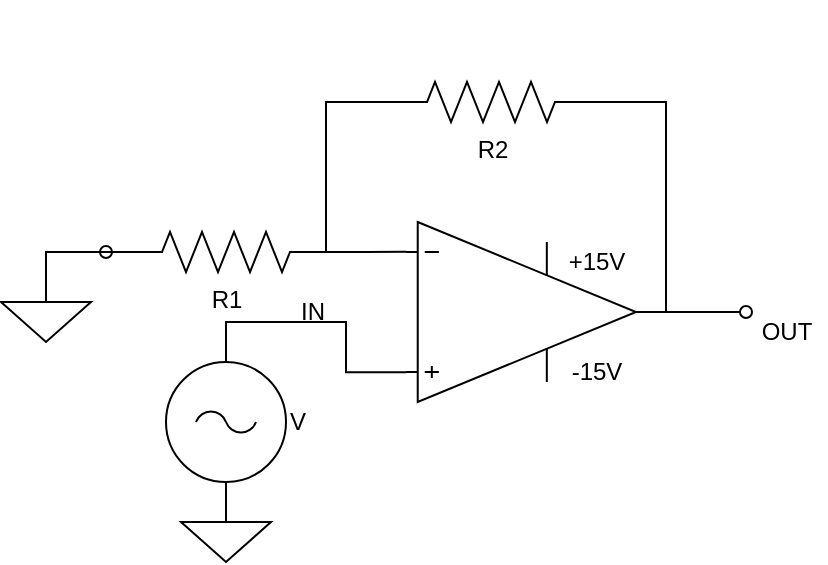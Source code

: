 <mxfile version="13.1.11" type="device"><diagram name="Page-1" id="7e0a89b8-554c-2b80-1dc8-d5c74ca68de4"><mxGraphModel dx="1185" dy="594" grid="1" gridSize="10" guides="1" tooltips="1" connect="1" arrows="0" fold="1" page="1" pageScale="1" pageWidth="1100" pageHeight="850" background="#ffffff" math="0" shadow="0"><root><mxCell id="0"/><mxCell id="1" parent="0"/><mxCell id="ZVsuRvTm9p5kXVCQ8msv-15" style="edgeStyle=orthogonalEdgeStyle;rounded=0;orthogonalLoop=1;jettySize=auto;html=1;exitX=1;exitY=0.5;exitDx=0;exitDy=0;exitPerimeter=0;endArrow=none;endFill=0;fontSize=16;" parent="1" edge="1"><mxGeometry relative="1" as="geometry"><mxPoint x="390" y="270" as="targetPoint"/><mxPoint x="390" y="270" as="sourcePoint"/></mxGeometry></mxCell><mxCell id="ZVsuRvTm9p5kXVCQ8msv-14" style="edgeStyle=orthogonalEdgeStyle;rounded=0;orthogonalLoop=1;jettySize=auto;html=1;endArrow=none;endFill=0;fontSize=16;startArrow=none;startFill=0;exitX=0;exitY=0.5;exitDx=0;exitDy=0;exitPerimeter=0;" parent="1" edge="1" source="L6mjfoqMnN6WN8Gxvz6a-11"><mxGeometry relative="1" as="geometry"><mxPoint x="310" y="395" as="targetPoint"/><mxPoint x="330" y="320" as="sourcePoint"/><Array as="points"><mxPoint x="310" y="320"/><mxPoint x="310" y="395"/></Array></mxGeometry></mxCell><mxCell id="L6mjfoqMnN6WN8Gxvz6a-8" style="edgeStyle=orthogonalEdgeStyle;rounded=0;orthogonalLoop=1;jettySize=auto;html=1;exitX=1;exitY=0.5;exitDx=0;exitDy=0;exitPerimeter=0;endArrow=oval;endFill=0;" edge="1" parent="1" source="L6mjfoqMnN6WN8Gxvz6a-1"><mxGeometry relative="1" as="geometry"><mxPoint x="520" y="425" as="targetPoint"/></mxGeometry></mxCell><mxCell id="L6mjfoqMnN6WN8Gxvz6a-9" style="edgeStyle=orthogonalEdgeStyle;rounded=0;orthogonalLoop=1;jettySize=auto;html=1;exitX=0;exitY=0.835;exitDx=0;exitDy=0;exitPerimeter=0;endArrow=none;endFill=0;entryX=0.5;entryY=0;entryDx=0;entryDy=0;entryPerimeter=0;" edge="1" parent="1" source="L6mjfoqMnN6WN8Gxvz6a-1" target="L6mjfoqMnN6WN8Gxvz6a-30"><mxGeometry relative="1" as="geometry"><mxPoint x="320" y="480" as="targetPoint"/></mxGeometry></mxCell><mxCell id="L6mjfoqMnN6WN8Gxvz6a-15" style="edgeStyle=orthogonalEdgeStyle;rounded=0;orthogonalLoop=1;jettySize=auto;html=1;entryX=1;entryY=0.5;entryDx=0;entryDy=0;entryPerimeter=0;endArrow=none;endFill=0;" edge="1" parent="1" target="L6mjfoqMnN6WN8Gxvz6a-11"><mxGeometry relative="1" as="geometry"><mxPoint x="480" y="425" as="sourcePoint"/><Array as="points"><mxPoint x="480" y="320"/></Array></mxGeometry></mxCell><mxCell id="L6mjfoqMnN6WN8Gxvz6a-1" value="" style="verticalLabelPosition=bottom;shadow=0;dashed=0;align=center;html=1;verticalAlign=top;shape=mxgraph.electrical.abstract.operational_amp_1;" vertex="1" parent="1"><mxGeometry x="350" y="380" width="115" height="90" as="geometry"/></mxCell><mxCell id="L6mjfoqMnN6WN8Gxvz6a-2" value="+15V" style="text;html=1;align=center;verticalAlign=middle;resizable=0;points=[];autosize=1;" vertex="1" parent="L6mjfoqMnN6WN8Gxvz6a-1"><mxGeometry x="75" y="10" width="40" height="20" as="geometry"/></mxCell><mxCell id="L6mjfoqMnN6WN8Gxvz6a-6" value="-15V" style="text;html=1;align=center;verticalAlign=middle;resizable=0;points=[];autosize=1;" vertex="1" parent="L6mjfoqMnN6WN8Gxvz6a-1"><mxGeometry x="75" y="65" width="40" height="20" as="geometry"/></mxCell><mxCell id="L6mjfoqMnN6WN8Gxvz6a-11" value="R2" style="pointerEvents=1;verticalLabelPosition=bottom;shadow=0;dashed=0;align=center;html=1;verticalAlign=top;shape=mxgraph.electrical.resistors.resistor_2;" vertex="1" parent="1"><mxGeometry x="342.5" y="310" width="100" height="20" as="geometry"/></mxCell><mxCell id="L6mjfoqMnN6WN8Gxvz6a-20" style="edgeStyle=elbowEdgeStyle;rounded=0;orthogonalLoop=1;jettySize=auto;html=1;exitX=1;exitY=0.5;exitDx=0;exitDy=0;exitPerimeter=0;startArrow=none;startFill=0;startSize=0;endArrow=none;endFill=0;targetPerimeterSpacing=6;entryX=0;entryY=0.165;entryDx=0;entryDy=0;entryPerimeter=0;" edge="1" parent="1" source="L6mjfoqMnN6WN8Gxvz6a-12" target="L6mjfoqMnN6WN8Gxvz6a-1"><mxGeometry relative="1" as="geometry"><mxPoint x="340" y="395" as="targetPoint"/><Array as="points"/></mxGeometry></mxCell><mxCell id="L6mjfoqMnN6WN8Gxvz6a-12" value="R1" style="pointerEvents=1;verticalLabelPosition=bottom;shadow=0;dashed=0;align=center;html=1;verticalAlign=top;shape=mxgraph.electrical.resistors.resistor_2;" vertex="1" parent="1"><mxGeometry x="210" y="385" width="100" height="20" as="geometry"/></mxCell><mxCell id="L6mjfoqMnN6WN8Gxvz6a-23" value="OUT" style="text;html=1;align=center;verticalAlign=middle;resizable=0;points=[];autosize=1;" vertex="1" parent="1"><mxGeometry x="520" y="425" width="40" height="20" as="geometry"/></mxCell><mxCell id="L6mjfoqMnN6WN8Gxvz6a-25" style="edgeStyle=elbowEdgeStyle;rounded=0;orthogonalLoop=1;jettySize=auto;html=1;exitX=0.5;exitY=0;exitDx=0;exitDy=0;exitPerimeter=0;startArrow=none;startFill=0;startSize=0;endArrow=none;endFill=0;targetPerimeterSpacing=6;" edge="1" parent="1"><mxGeometry relative="1" as="geometry"><mxPoint x="210" y="395" as="targetPoint"/><mxPoint x="170" y="410" as="sourcePoint"/><Array as="points"><mxPoint x="170" y="410"/><mxPoint x="170" y="400"/><mxPoint x="170" y="410"/></Array></mxGeometry></mxCell><mxCell id="L6mjfoqMnN6WN8Gxvz6a-22" style="edgeStyle=elbowEdgeStyle;rounded=0;orthogonalLoop=1;jettySize=auto;html=1;exitX=0;exitY=0.5;exitDx=0;exitDy=0;exitPerimeter=0;startArrow=none;startFill=0;startSize=0;endArrow=oval;endFill=0;targetPerimeterSpacing=6;" edge="1" parent="1" source="L6mjfoqMnN6WN8Gxvz6a-12"><mxGeometry relative="1" as="geometry"><mxPoint x="200" y="395" as="targetPoint"/></mxGeometry></mxCell><mxCell id="L6mjfoqMnN6WN8Gxvz6a-27" style="edgeStyle=elbowEdgeStyle;rounded=0;orthogonalLoop=1;jettySize=auto;html=1;exitX=0.5;exitY=0;exitDx=0;exitDy=0;exitPerimeter=0;entryX=0.5;entryY=1;entryDx=0;entryDy=0;entryPerimeter=0;startArrow=none;startFill=0;startSize=0;endArrow=none;endFill=0;targetPerimeterSpacing=6;" edge="1" parent="1" source="L6mjfoqMnN6WN8Gxvz6a-26"><mxGeometry relative="1" as="geometry"><mxPoint x="170" y="470" as="targetPoint"/></mxGeometry></mxCell><mxCell id="L6mjfoqMnN6WN8Gxvz6a-30" value="V" style="pointerEvents=1;verticalLabelPosition=middle;shadow=0;dashed=0;align=left;html=1;verticalAlign=middle;shape=mxgraph.electrical.signal_sources.ac_source;labelPosition=right;" vertex="1" parent="1"><mxGeometry x="230" y="450" width="60" height="60" as="geometry"/></mxCell><mxCell id="L6mjfoqMnN6WN8Gxvz6a-32" style="edgeStyle=elbowEdgeStyle;rounded=0;orthogonalLoop=1;jettySize=auto;html=1;exitX=0.5;exitY=0;exitDx=0;exitDy=0;exitPerimeter=0;entryX=0.5;entryY=1;entryDx=0;entryDy=0;entryPerimeter=0;startArrow=none;startFill=0;startSize=0;endArrow=none;endFill=0;targetPerimeterSpacing=6;" edge="1" parent="1" source="L6mjfoqMnN6WN8Gxvz6a-31" target="L6mjfoqMnN6WN8Gxvz6a-30"><mxGeometry relative="1" as="geometry"/></mxCell><mxCell id="L6mjfoqMnN6WN8Gxvz6a-31" value="" style="pointerEvents=1;verticalLabelPosition=bottom;shadow=0;dashed=0;align=center;html=1;verticalAlign=top;shape=mxgraph.electrical.signal_sources.signal_ground;" vertex="1" parent="1"><mxGeometry x="237.5" y="520" width="45" height="30" as="geometry"/></mxCell><mxCell id="L6mjfoqMnN6WN8Gxvz6a-33" value="IN" style="text;html=1;align=center;verticalAlign=middle;resizable=0;points=[];autosize=1;" vertex="1" parent="1"><mxGeometry x="287.5" y="415" width="30" height="20" as="geometry"/></mxCell><mxCell id="L6mjfoqMnN6WN8Gxvz6a-37" value="" style="pointerEvents=1;verticalLabelPosition=bottom;shadow=0;dashed=0;align=center;html=1;verticalAlign=top;shape=mxgraph.electrical.signal_sources.signal_ground;" vertex="1" parent="1"><mxGeometry x="147.5" y="410" width="45" height="30" as="geometry"/></mxCell></root></mxGraphModel></diagram></mxfile>